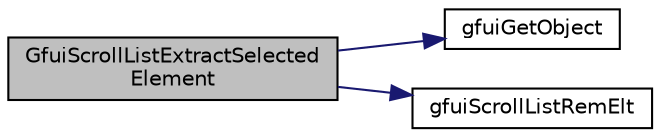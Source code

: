 digraph "GfuiScrollListExtractSelectedElement"
{
  edge [fontname="Helvetica",fontsize="10",labelfontname="Helvetica",labelfontsize="10"];
  node [fontname="Helvetica",fontsize="10",shape=record];
  rankdir="LR";
  Node1 [label="GfuiScrollListExtractSelected\lElement",height=0.2,width=0.4,color="black", fillcolor="grey75", style="filled", fontcolor="black"];
  Node1 -> Node2 [color="midnightblue",fontsize="10",style="solid",fontname="Helvetica"];
  Node2 [label="gfuiGetObject",height=0.2,width=0.4,color="black", fillcolor="white", style="filled",URL="$gui_8h.html#a0ea204358545cb934b0d6427e49ce2a6"];
  Node1 -> Node3 [color="midnightblue",fontsize="10",style="solid",fontname="Helvetica"];
  Node3 [label="gfuiScrollListRemElt",height=0.2,width=0.4,color="black", fillcolor="white", style="filled",URL="$guiscrollist_8cpp.html#ab8aa67f15ff806546270982e3d0a2e8c"];
}
